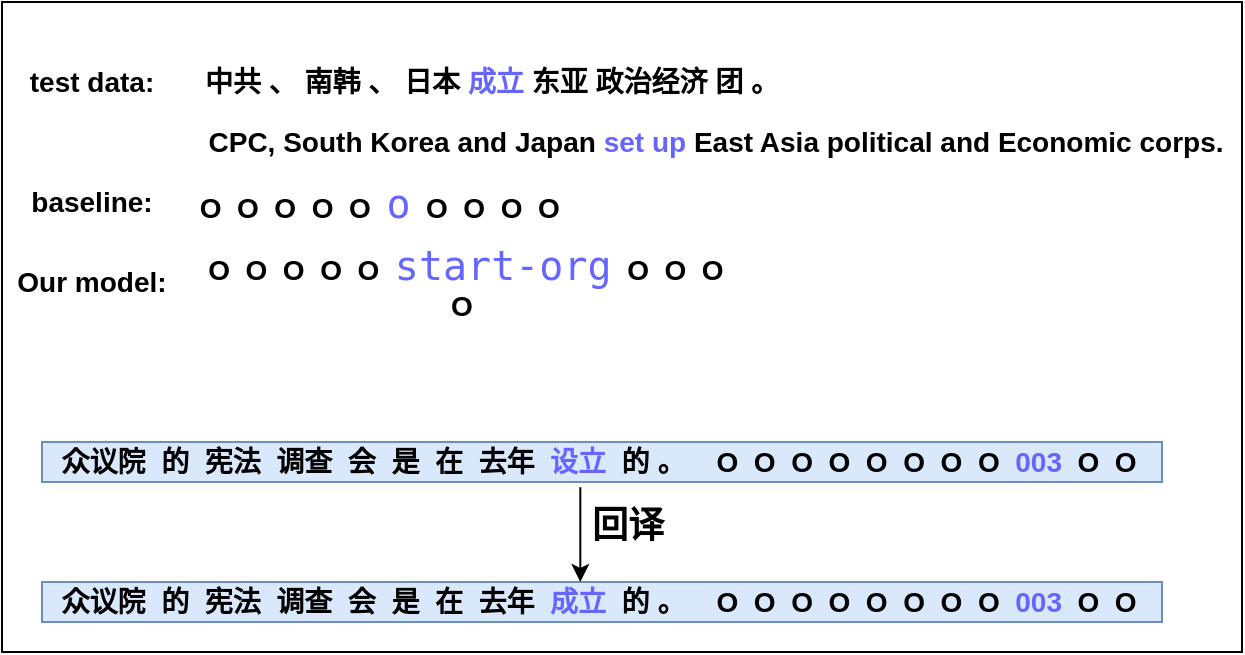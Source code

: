 <mxfile version="14.7.3" type="github">
  <diagram id="YPYotsMvMSeZRZDJY0u-" name="Page-1">
    <mxGraphModel dx="782" dy="650" grid="1" gridSize="10" guides="1" tooltips="1" connect="1" arrows="1" fold="1" page="1" pageScale="1" pageWidth="827" pageHeight="1169" math="0" shadow="0">
      <root>
        <mxCell id="0" />
        <mxCell id="1" parent="0" />
        <mxCell id="6ig5p9dbRhZ8NJoWkjug-12" value="" style="rounded=0;whiteSpace=wrap;html=1;" vertex="1" parent="1">
          <mxGeometry x="40" y="180" width="620" height="325" as="geometry" />
        </mxCell>
        <mxCell id="6ig5p9dbRhZ8NJoWkjug-13" value="&lt;span style=&quot;font-size: 14px&quot;&gt;&lt;b&gt;中共 、 南韩 、 日本 &lt;font color=&quot;#6666ff&quot; style=&quot;background-color: rgb(255 , 255 , 255)&quot;&gt;成立&lt;/font&gt; 东亚 政治经济 团 。&lt;span&gt; &lt;/span&gt;&lt;/b&gt;&lt;/span&gt;" style="text;html=1;align=center;verticalAlign=middle;whiteSpace=wrap;rounded=0;" vertex="1" parent="1">
          <mxGeometry x="140" y="210" width="290" height="20" as="geometry" />
        </mxCell>
        <mxCell id="6ig5p9dbRhZ8NJoWkjug-14" value="&lt;b style=&quot;font-size: 14px&quot;&gt;&lt;span&gt;&amp;nbsp;&lt;/span&gt;&amp;nbsp;O&amp;nbsp; O&amp;nbsp; O&amp;nbsp; O&amp;nbsp; O&amp;nbsp; &lt;/b&gt;&lt;font face=&quot;consolas, monospace&quot; color=&quot;#6666ff&quot;&gt;&lt;span style=&quot;font-size: 20px ; background-color: rgb(255 , 255 , 255)&quot;&gt;o&lt;/span&gt;&lt;/font&gt;&lt;b style=&quot;font-size: 14px&quot;&gt;&amp;nbsp; O&amp;nbsp; O&amp;nbsp; O&amp;nbsp; O&lt;/b&gt;" style="text;html=1;align=center;verticalAlign=middle;whiteSpace=wrap;rounded=0;" vertex="1" parent="1">
          <mxGeometry x="130" y="270" width="190" height="20" as="geometry" />
        </mxCell>
        <mxCell id="6ig5p9dbRhZ8NJoWkjug-15" value="&lt;span style=&quot;font-size: 14px&quot;&gt;&lt;b&gt;&lt;span&gt;&amp;nbsp;&lt;/span&gt;&amp;nbsp;O&amp;nbsp; O&amp;nbsp; O&amp;nbsp; O&amp;nbsp; O&amp;nbsp;&amp;nbsp;&lt;/b&gt;&lt;/span&gt;&lt;span style=&quot;background-color: rgb(255 , 255 , 255) ; font-family: &amp;#34;consolas&amp;#34; , monospace ; font-size: 15pt&quot;&gt;&lt;font color=&quot;#6666ff&quot;&gt;start-org&lt;/font&gt;&lt;/span&gt;&lt;b style=&quot;font-size: 14px&quot;&gt;&amp;nbsp; O&amp;nbsp; O&amp;nbsp; O&amp;nbsp; O&lt;/b&gt;" style="text;html=1;align=center;verticalAlign=middle;whiteSpace=wrap;rounded=0;" vertex="1" parent="1">
          <mxGeometry x="130" y="310" width="280" height="20" as="geometry" />
        </mxCell>
        <mxCell id="6ig5p9dbRhZ8NJoWkjug-16" value="&lt;b style=&quot;font-size: 14px&quot;&gt;众议院&amp;nbsp; 的&amp;nbsp; 宪法&amp;nbsp; 调查&amp;nbsp; 会&amp;nbsp; 是&amp;nbsp; 在&amp;nbsp; 去年&amp;nbsp; &lt;font color=&quot;#6666ff&quot;&gt;成立&amp;nbsp;&lt;/font&gt; 的 。&amp;nbsp;&amp;nbsp;&amp;nbsp; O&amp;nbsp; O&amp;nbsp; O&amp;nbsp; O&amp;nbsp; O&amp;nbsp; O&amp;nbsp; O&amp;nbsp; O&amp;nbsp;&amp;nbsp;&lt;font color=&quot;#6666ff&quot;&gt;003&amp;nbsp;&lt;/font&gt; O&amp;nbsp; O&amp;nbsp;&lt;/b&gt;" style="text;html=1;align=center;verticalAlign=middle;resizable=0;points=[];autosize=1;strokeColor=#6c8ebf;fillColor=#dae8fc;" vertex="1" parent="1">
          <mxGeometry x="60" y="470" width="560" height="20" as="geometry" />
        </mxCell>
        <mxCell id="6ig5p9dbRhZ8NJoWkjug-17" value="&lt;b style=&quot;font-size: 14px&quot;&gt;众议院&amp;nbsp; 的&amp;nbsp; 宪法&amp;nbsp; 调查&amp;nbsp; 会&amp;nbsp; 是&amp;nbsp; 在&amp;nbsp; 去年&amp;nbsp; &lt;font color=&quot;#6666ff&quot;&gt;设立&amp;nbsp;&lt;/font&gt; 的 。&amp;nbsp;&amp;nbsp;&amp;nbsp; O&amp;nbsp; O&amp;nbsp; O&amp;nbsp; O&amp;nbsp; O&amp;nbsp; O&amp;nbsp; O&amp;nbsp; O&amp;nbsp;&amp;nbsp;&lt;font color=&quot;#6666ff&quot;&gt;003&amp;nbsp;&lt;/font&gt; O&amp;nbsp; O&amp;nbsp;&lt;/b&gt;" style="text;html=1;align=center;verticalAlign=middle;resizable=0;points=[];autosize=1;strokeColor=#6c8ebf;fillColor=#dae8fc;" vertex="1" parent="1">
          <mxGeometry x="60" y="400" width="560" height="20" as="geometry" />
        </mxCell>
        <mxCell id="6ig5p9dbRhZ8NJoWkjug-18" value="&lt;font style=&quot;font-size: 14px&quot;&gt;&lt;b&gt;baseline:&lt;/b&gt;&lt;/font&gt;" style="text;html=1;strokeColor=none;fillColor=none;align=center;verticalAlign=middle;whiteSpace=wrap;rounded=0;" vertex="1" parent="1">
          <mxGeometry x="50" y="270" width="70" height="20" as="geometry" />
        </mxCell>
        <mxCell id="6ig5p9dbRhZ8NJoWkjug-19" value="&lt;font style=&quot;font-size: 14px&quot;&gt;&lt;b&gt;Our model:&lt;/b&gt;&lt;/font&gt;" style="text;html=1;strokeColor=none;fillColor=none;align=center;verticalAlign=middle;whiteSpace=wrap;rounded=0;" vertex="1" parent="1">
          <mxGeometry x="45" y="302.5" width="80" height="35" as="geometry" />
        </mxCell>
        <mxCell id="6ig5p9dbRhZ8NJoWkjug-20" value="" style="endArrow=classic;html=1;exitX=0.461;exitY=1.13;exitDx=0;exitDy=0;exitPerimeter=0;entryX=0.461;entryY=0;entryDx=0;entryDy=0;entryPerimeter=0;" edge="1" parent="1">
          <mxGeometry width="50" height="50" relative="1" as="geometry">
            <mxPoint x="329.16" y="422.6" as="sourcePoint" />
            <mxPoint x="329.16" y="470" as="targetPoint" />
          </mxGeometry>
        </mxCell>
        <mxCell id="6ig5p9dbRhZ8NJoWkjug-21" value="&lt;font style=&quot;font-size: 18px&quot;&gt;&lt;b&gt;回译&lt;/b&gt;&lt;/font&gt;" style="text;html=1;align=center;verticalAlign=middle;whiteSpace=wrap;rounded=0;" vertex="1" parent="1">
          <mxGeometry x="333" y="432" width="40" height="20" as="geometry" />
        </mxCell>
        <mxCell id="6ig5p9dbRhZ8NJoWkjug-22" value="&lt;font style=&quot;font-size: 14px&quot;&gt;&lt;b&gt;test data:&lt;/b&gt;&lt;/font&gt;" style="text;html=1;strokeColor=none;fillColor=none;align=center;verticalAlign=middle;whiteSpace=wrap;rounded=0;" vertex="1" parent="1">
          <mxGeometry x="50" y="210" width="70" height="20" as="geometry" />
        </mxCell>
        <mxCell id="6ig5p9dbRhZ8NJoWkjug-23" value="&lt;font style=&quot;font-size: 14px&quot;&gt;&lt;b&gt;CPC, South Korea and Japan &lt;font color=&quot;#6666ff&quot;&gt;set up&lt;/font&gt; East Asia political and Economic corps.&lt;/b&gt;&lt;/font&gt;" style="text;html=1;strokeColor=none;fillColor=none;align=center;verticalAlign=middle;whiteSpace=wrap;rounded=0;" vertex="1" parent="1">
          <mxGeometry x="140" y="240" width="513.5" height="20" as="geometry" />
        </mxCell>
      </root>
    </mxGraphModel>
  </diagram>
</mxfile>
